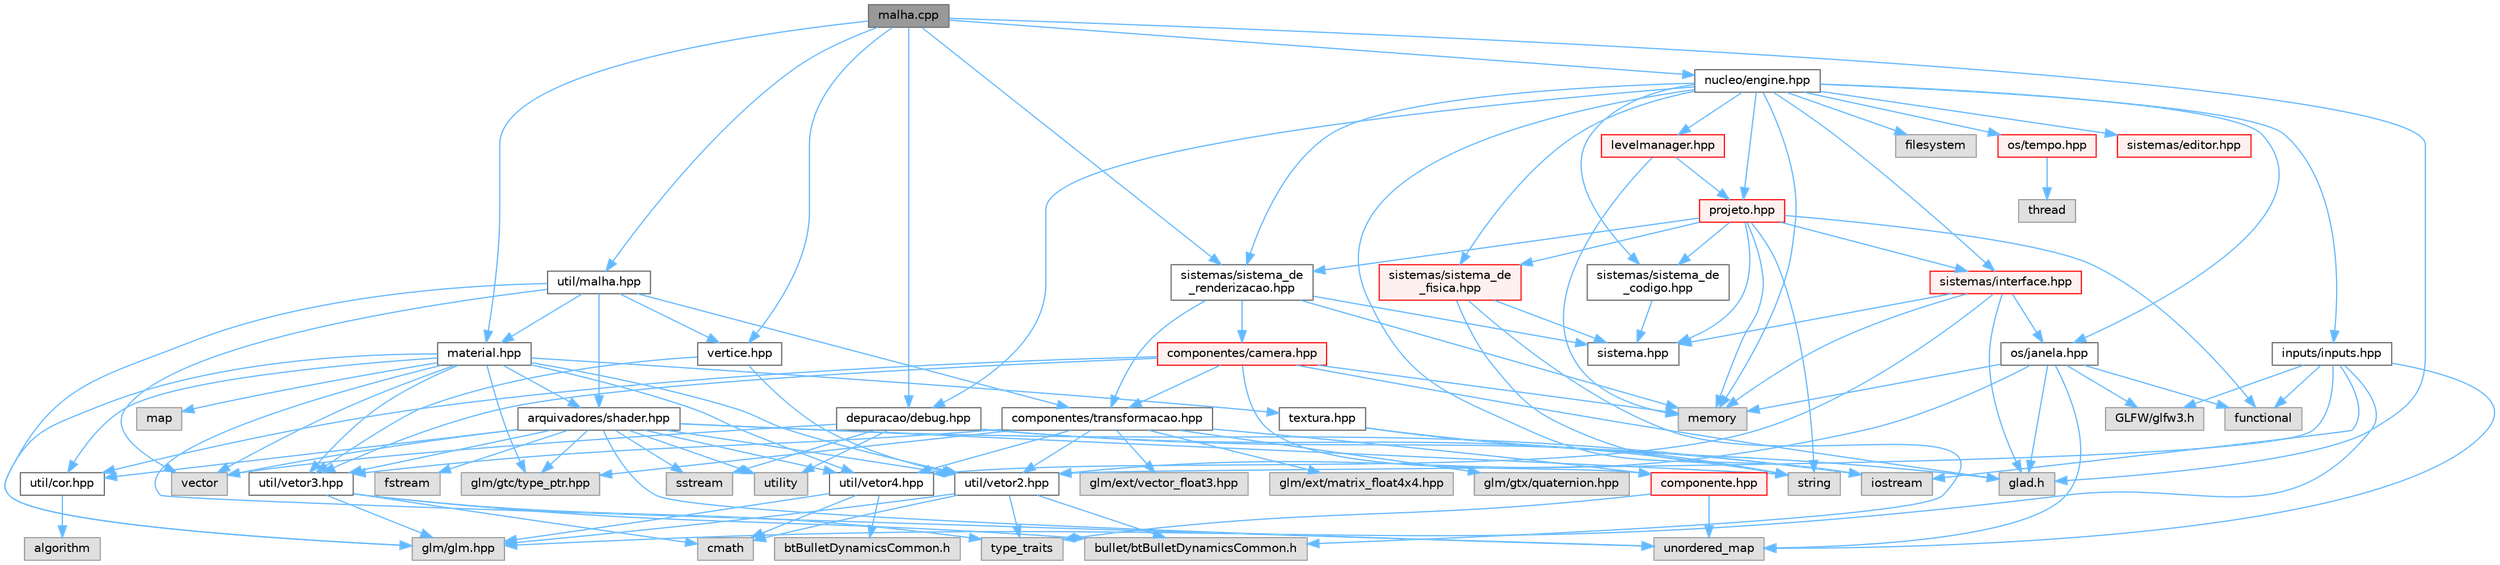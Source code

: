 digraph "malha.cpp"
{
 // LATEX_PDF_SIZE
  bgcolor="transparent";
  edge [fontname=Helvetica,fontsize=10,labelfontname=Helvetica,labelfontsize=10];
  node [fontname=Helvetica,fontsize=10,shape=box,height=0.2,width=0.4];
  Node1 [id="Node000001",label="malha.cpp",height=0.2,width=0.4,color="gray40", fillcolor="grey60", style="filled", fontcolor="black",tooltip=" "];
  Node1 -> Node2 [id="edge1_Node000001_Node000002",color="steelblue1",style="solid",tooltip=" "];
  Node2 [id="Node000002",label="glad.h",height=0.2,width=0.4,color="grey60", fillcolor="#E0E0E0", style="filled",tooltip=" "];
  Node1 -> Node3 [id="edge2_Node000001_Node000003",color="steelblue1",style="solid",tooltip=" "];
  Node3 [id="Node000003",label="util/malha.hpp",height=0.2,width=0.4,color="grey40", fillcolor="white", style="filled",URL="$malha_8hpp.html",tooltip=" "];
  Node3 -> Node4 [id="edge3_Node000003_Node000004",color="steelblue1",style="solid",tooltip=" "];
  Node4 [id="Node000004",label="vector",height=0.2,width=0.4,color="grey60", fillcolor="#E0E0E0", style="filled",tooltip=" "];
  Node3 -> Node5 [id="edge4_Node000003_Node000005",color="steelblue1",style="solid",tooltip=" "];
  Node5 [id="Node000005",label="glm/glm.hpp",height=0.2,width=0.4,color="grey60", fillcolor="#E0E0E0", style="filled",tooltip=" "];
  Node3 -> Node6 [id="edge5_Node000003_Node000006",color="steelblue1",style="solid",tooltip=" "];
  Node6 [id="Node000006",label="material.hpp",height=0.2,width=0.4,color="grey40", fillcolor="white", style="filled",URL="$material_8hpp.html",tooltip=" "];
  Node6 -> Node7 [id="edge6_Node000006_Node000007",color="steelblue1",style="solid",tooltip=" "];
  Node7 [id="Node000007",label="unordered_map",height=0.2,width=0.4,color="grey60", fillcolor="#E0E0E0", style="filled",tooltip=" "];
  Node6 -> Node4 [id="edge7_Node000006_Node000004",color="steelblue1",style="solid",tooltip=" "];
  Node6 -> Node8 [id="edge8_Node000006_Node000008",color="steelblue1",style="solid",tooltip=" "];
  Node8 [id="Node000008",label="map",height=0.2,width=0.4,color="grey60", fillcolor="#E0E0E0", style="filled",tooltip=" "];
  Node6 -> Node9 [id="edge9_Node000006_Node000009",color="steelblue1",style="solid",tooltip=" "];
  Node9 [id="Node000009",label="arquivadores/shader.hpp",height=0.2,width=0.4,color="grey40", fillcolor="white", style="filled",URL="$shader_8hpp.html",tooltip="Gerencia os shaders GLSL."];
  Node9 -> Node10 [id="edge10_Node000009_Node000010",color="steelblue1",style="solid",tooltip=" "];
  Node10 [id="Node000010",label="string",height=0.2,width=0.4,color="grey60", fillcolor="#E0E0E0", style="filled",tooltip=" "];
  Node9 -> Node11 [id="edge11_Node000009_Node000011",color="steelblue1",style="solid",tooltip=" "];
  Node11 [id="Node000011",label="fstream",height=0.2,width=0.4,color="grey60", fillcolor="#E0E0E0", style="filled",tooltip=" "];
  Node9 -> Node12 [id="edge12_Node000009_Node000012",color="steelblue1",style="solid",tooltip=" "];
  Node12 [id="Node000012",label="sstream",height=0.2,width=0.4,color="grey60", fillcolor="#E0E0E0", style="filled",tooltip=" "];
  Node9 -> Node13 [id="edge13_Node000009_Node000013",color="steelblue1",style="solid",tooltip=" "];
  Node13 [id="Node000013",label="iostream",height=0.2,width=0.4,color="grey60", fillcolor="#E0E0E0", style="filled",tooltip=" "];
  Node9 -> Node4 [id="edge14_Node000009_Node000004",color="steelblue1",style="solid",tooltip=" "];
  Node9 -> Node14 [id="edge15_Node000009_Node000014",color="steelblue1",style="solid",tooltip=" "];
  Node14 [id="Node000014",label="utility",height=0.2,width=0.4,color="grey60", fillcolor="#E0E0E0", style="filled",tooltip=" "];
  Node9 -> Node7 [id="edge16_Node000009_Node000007",color="steelblue1",style="solid",tooltip=" "];
  Node9 -> Node15 [id="edge17_Node000009_Node000015",color="steelblue1",style="solid",tooltip=" "];
  Node15 [id="Node000015",label="glm/gtc/type_ptr.hpp",height=0.2,width=0.4,color="grey60", fillcolor="#E0E0E0", style="filled",tooltip=" "];
  Node9 -> Node16 [id="edge18_Node000009_Node000016",color="steelblue1",style="solid",tooltip=" "];
  Node16 [id="Node000016",label="util/vetor4.hpp",height=0.2,width=0.4,color="grey40", fillcolor="white", style="filled",URL="$vetor4_8hpp.html",tooltip=" "];
  Node16 -> Node17 [id="edge19_Node000016_Node000017",color="steelblue1",style="solid",tooltip=" "];
  Node17 [id="Node000017",label="cmath",height=0.2,width=0.4,color="grey60", fillcolor="#E0E0E0", style="filled",tooltip=" "];
  Node16 -> Node5 [id="edge20_Node000016_Node000005",color="steelblue1",style="solid",tooltip=" "];
  Node16 -> Node18 [id="edge21_Node000016_Node000018",color="steelblue1",style="solid",tooltip=" "];
  Node18 [id="Node000018",label="btBulletDynamicsCommon.h",height=0.2,width=0.4,color="grey60", fillcolor="#E0E0E0", style="filled",tooltip=" "];
  Node9 -> Node19 [id="edge22_Node000009_Node000019",color="steelblue1",style="solid",tooltip=" "];
  Node19 [id="Node000019",label="util/vetor2.hpp",height=0.2,width=0.4,color="grey40", fillcolor="white", style="filled",URL="$vetor2_8hpp.html",tooltip=" "];
  Node19 -> Node17 [id="edge23_Node000019_Node000017",color="steelblue1",style="solid",tooltip=" "];
  Node19 -> Node20 [id="edge24_Node000019_Node000020",color="steelblue1",style="solid",tooltip=" "];
  Node20 [id="Node000020",label="type_traits",height=0.2,width=0.4,color="grey60", fillcolor="#E0E0E0", style="filled",tooltip=" "];
  Node19 -> Node21 [id="edge25_Node000019_Node000021",color="steelblue1",style="solid",tooltip=" "];
  Node21 [id="Node000021",label="bullet/btBulletDynamicsCommon.h",height=0.2,width=0.4,color="grey60", fillcolor="#E0E0E0", style="filled",tooltip=" "];
  Node19 -> Node5 [id="edge26_Node000019_Node000005",color="steelblue1",style="solid",tooltip=" "];
  Node9 -> Node22 [id="edge27_Node000009_Node000022",color="steelblue1",style="solid",tooltip=" "];
  Node22 [id="Node000022",label="util/vetor3.hpp",height=0.2,width=0.4,color="grey40", fillcolor="white", style="filled",URL="$vetor3_8hpp.html",tooltip=" "];
  Node22 -> Node17 [id="edge28_Node000022_Node000017",color="steelblue1",style="solid",tooltip=" "];
  Node22 -> Node20 [id="edge29_Node000022_Node000020",color="steelblue1",style="solid",tooltip=" "];
  Node22 -> Node21 [id="edge30_Node000022_Node000021",color="steelblue1",style="solid",tooltip=" "];
  Node22 -> Node5 [id="edge31_Node000022_Node000005",color="steelblue1",style="solid",tooltip=" "];
  Node9 -> Node23 [id="edge32_Node000009_Node000023",color="steelblue1",style="solid",tooltip=" "];
  Node23 [id="Node000023",label="util/cor.hpp",height=0.2,width=0.4,color="grey40", fillcolor="white", style="filled",URL="$cor_8hpp.html",tooltip=" "];
  Node23 -> Node24 [id="edge33_Node000023_Node000024",color="steelblue1",style="solid",tooltip=" "];
  Node24 [id="Node000024",label="algorithm",height=0.2,width=0.4,color="grey60", fillcolor="#E0E0E0", style="filled",tooltip=" "];
  Node6 -> Node25 [id="edge34_Node000006_Node000025",color="steelblue1",style="solid",tooltip=" "];
  Node25 [id="Node000025",label="textura.hpp",height=0.2,width=0.4,color="grey40", fillcolor="white", style="filled",URL="$textura_8hpp.html",tooltip=" "];
  Node25 -> Node10 [id="edge35_Node000025_Node000010",color="steelblue1",style="solid",tooltip=" "];
  Node25 -> Node2 [id="edge36_Node000025_Node000002",color="steelblue1",style="solid",tooltip=" "];
  Node6 -> Node19 [id="edge37_Node000006_Node000019",color="steelblue1",style="solid",tooltip=" "];
  Node6 -> Node22 [id="edge38_Node000006_Node000022",color="steelblue1",style="solid",tooltip=" "];
  Node6 -> Node16 [id="edge39_Node000006_Node000016",color="steelblue1",style="solid",tooltip=" "];
  Node6 -> Node5 [id="edge40_Node000006_Node000005",color="steelblue1",style="solid",tooltip=" "];
  Node6 -> Node15 [id="edge41_Node000006_Node000015",color="steelblue1",style="solid",tooltip=" "];
  Node6 -> Node23 [id="edge42_Node000006_Node000023",color="steelblue1",style="solid",tooltip=" "];
  Node3 -> Node26 [id="edge43_Node000003_Node000026",color="steelblue1",style="solid",tooltip=" "];
  Node26 [id="Node000026",label="vertice.hpp",height=0.2,width=0.4,color="grey40", fillcolor="white", style="filled",URL="$vertice_8hpp.html",tooltip=" "];
  Node26 -> Node19 [id="edge44_Node000026_Node000019",color="steelblue1",style="solid",tooltip=" "];
  Node26 -> Node22 [id="edge45_Node000026_Node000022",color="steelblue1",style="solid",tooltip=" "];
  Node3 -> Node27 [id="edge46_Node000003_Node000027",color="steelblue1",style="solid",tooltip=" "];
  Node27 [id="Node000027",label="componentes/transformacao.hpp",height=0.2,width=0.4,color="grey40", fillcolor="white", style="filled",URL="$transformacao_8hpp.html",tooltip="Calcula a mtriz de modelo para um objeto 3d qualquer."];
  Node27 -> Node28 [id="edge47_Node000027_Node000028",color="steelblue1",style="solid",tooltip=" "];
  Node28 [id="Node000028",label="componente.hpp",height=0.2,width=0.4,color="red", fillcolor="#FFF0F0", style="filled",URL="$componente_8hpp.html",tooltip="Estrutura base para componetes."];
  Node28 -> Node7 [id="edge48_Node000028_Node000007",color="steelblue1",style="solid",tooltip=" "];
  Node28 -> Node20 [id="edge49_Node000028_Node000020",color="steelblue1",style="solid",tooltip=" "];
  Node27 -> Node19 [id="edge50_Node000027_Node000019",color="steelblue1",style="solid",tooltip=" "];
  Node27 -> Node22 [id="edge51_Node000027_Node000022",color="steelblue1",style="solid",tooltip=" "];
  Node27 -> Node16 [id="edge52_Node000027_Node000016",color="steelblue1",style="solid",tooltip=" "];
  Node27 -> Node33 [id="edge53_Node000027_Node000033",color="steelblue1",style="solid",tooltip=" "];
  Node33 [id="Node000033",label="glm/ext/vector_float3.hpp",height=0.2,width=0.4,color="grey60", fillcolor="#E0E0E0", style="filled",tooltip=" "];
  Node27 -> Node34 [id="edge54_Node000027_Node000034",color="steelblue1",style="solid",tooltip=" "];
  Node34 [id="Node000034",label="glm/ext/matrix_float4x4.hpp",height=0.2,width=0.4,color="grey60", fillcolor="#E0E0E0", style="filled",tooltip=" "];
  Node27 -> Node15 [id="edge55_Node000027_Node000015",color="steelblue1",style="solid",tooltip=" "];
  Node27 -> Node35 [id="edge56_Node000027_Node000035",color="steelblue1",style="solid",tooltip=" "];
  Node35 [id="Node000035",label="glm/gtx/quaternion.hpp",height=0.2,width=0.4,color="grey60", fillcolor="#E0E0E0", style="filled",tooltip=" "];
  Node3 -> Node9 [id="edge57_Node000003_Node000009",color="steelblue1",style="solid",tooltip=" "];
  Node1 -> Node6 [id="edge58_Node000001_Node000006",color="steelblue1",style="solid",tooltip=" "];
  Node1 -> Node36 [id="edge59_Node000001_Node000036",color="steelblue1",style="solid",tooltip=" "];
  Node36 [id="Node000036",label="nucleo/engine.hpp",height=0.2,width=0.4,color="grey40", fillcolor="white", style="filled",URL="$engine_8hpp.html",tooltip=" "];
  Node36 -> Node10 [id="edge60_Node000036_Node000010",color="steelblue1",style="solid",tooltip=" "];
  Node36 -> Node37 [id="edge61_Node000036_Node000037",color="steelblue1",style="solid",tooltip=" "];
  Node37 [id="Node000037",label="memory",height=0.2,width=0.4,color="grey60", fillcolor="#E0E0E0", style="filled",tooltip=" "];
  Node36 -> Node38 [id="edge62_Node000036_Node000038",color="steelblue1",style="solid",tooltip=" "];
  Node38 [id="Node000038",label="filesystem",height=0.2,width=0.4,color="grey60", fillcolor="#E0E0E0", style="filled",tooltip=" "];
  Node36 -> Node39 [id="edge63_Node000036_Node000039",color="steelblue1",style="solid",tooltip=" "];
  Node39 [id="Node000039",label="depuracao/debug.hpp",height=0.2,width=0.4,color="grey40", fillcolor="white", style="filled",URL="$debug_8hpp.html",tooltip=" "];
  Node39 -> Node4 [id="edge64_Node000039_Node000004",color="steelblue1",style="solid",tooltip=" "];
  Node39 -> Node14 [id="edge65_Node000039_Node000014",color="steelblue1",style="solid",tooltip=" "];
  Node39 -> Node10 [id="edge66_Node000039_Node000010",color="steelblue1",style="solid",tooltip=" "];
  Node39 -> Node13 [id="edge67_Node000039_Node000013",color="steelblue1",style="solid",tooltip=" "];
  Node39 -> Node12 [id="edge68_Node000039_Node000012",color="steelblue1",style="solid",tooltip=" "];
  Node36 -> Node40 [id="edge69_Node000036_Node000040",color="steelblue1",style="solid",tooltip=" "];
  Node40 [id="Node000040",label="os/janela.hpp",height=0.2,width=0.4,color="grey40", fillcolor="white", style="filled",URL="$janela_8hpp_source.html",tooltip=" "];
  Node40 -> Node41 [id="edge70_Node000040_Node000041",color="steelblue1",style="solid",tooltip=" "];
  Node41 [id="Node000041",label="functional",height=0.2,width=0.4,color="grey60", fillcolor="#E0E0E0", style="filled",tooltip=" "];
  Node40 -> Node37 [id="edge71_Node000040_Node000037",color="steelblue1",style="solid",tooltip=" "];
  Node40 -> Node7 [id="edge72_Node000040_Node000007",color="steelblue1",style="solid",tooltip=" "];
  Node40 -> Node2 [id="edge73_Node000040_Node000002",color="steelblue1",style="solid",tooltip=" "];
  Node40 -> Node42 [id="edge74_Node000040_Node000042",color="steelblue1",style="solid",tooltip=" "];
  Node42 [id="Node000042",label="GLFW/glfw3.h",height=0.2,width=0.4,color="grey60", fillcolor="#E0E0E0", style="filled",tooltip=" "];
  Node40 -> Node19 [id="edge75_Node000040_Node000019",color="steelblue1",style="solid",tooltip=" "];
  Node36 -> Node43 [id="edge76_Node000036_Node000043",color="steelblue1",style="solid",tooltip=" "];
  Node43 [id="Node000043",label="os/tempo.hpp",height=0.2,width=0.4,color="red", fillcolor="#FFF0F0", style="filled",URL="$tempo_8hpp.html",tooltip="Inicia e gerencia o tempo."];
  Node43 -> Node44 [id="edge77_Node000043_Node000044",color="steelblue1",style="solid",tooltip=" "];
  Node44 [id="Node000044",label="thread",height=0.2,width=0.4,color="grey60", fillcolor="#E0E0E0", style="filled",tooltip=" "];
  Node36 -> Node46 [id="edge78_Node000036_Node000046",color="steelblue1",style="solid",tooltip=" "];
  Node46 [id="Node000046",label="inputs/inputs.hpp",height=0.2,width=0.4,color="grey40", fillcolor="white", style="filled",URL="$inputs_8hpp.html",tooltip=" "];
  Node46 -> Node42 [id="edge79_Node000046_Node000042",color="steelblue1",style="solid",tooltip=" "];
  Node46 -> Node13 [id="edge80_Node000046_Node000013",color="steelblue1",style="solid",tooltip=" "];
  Node46 -> Node7 [id="edge81_Node000046_Node000007",color="steelblue1",style="solid",tooltip=" "];
  Node46 -> Node41 [id="edge82_Node000046_Node000041",color="steelblue1",style="solid",tooltip=" "];
  Node46 -> Node5 [id="edge83_Node000046_Node000005",color="steelblue1",style="solid",tooltip=" "];
  Node46 -> Node19 [id="edge84_Node000046_Node000019",color="steelblue1",style="solid",tooltip=" "];
  Node36 -> Node47 [id="edge85_Node000036_Node000047",color="steelblue1",style="solid",tooltip=" "];
  Node47 [id="Node000047",label="sistemas/sistema_de\l_renderizacao.hpp",height=0.2,width=0.4,color="grey40", fillcolor="white", style="filled",URL="$sistema__de__renderizacao_8hpp.html",tooltip=" "];
  Node47 -> Node48 [id="edge86_Node000047_Node000048",color="steelblue1",style="solid",tooltip=" "];
  Node48 [id="Node000048",label="sistema.hpp",height=0.2,width=0.4,color="grey40", fillcolor="white", style="filled",URL="$sistemas_2sistema_8hpp.html",tooltip=" "];
  Node47 -> Node49 [id="edge87_Node000047_Node000049",color="steelblue1",style="solid",tooltip=" "];
  Node49 [id="Node000049",label="componentes/camera.hpp",height=0.2,width=0.4,color="red", fillcolor="#FFF0F0", style="filled",URL="$camera_8hpp_source.html",tooltip=" "];
  Node49 -> Node37 [id="edge88_Node000049_Node000037",color="steelblue1",style="solid",tooltip=" "];
  Node49 -> Node2 [id="edge89_Node000049_Node000002",color="steelblue1",style="solid",tooltip=" "];
  Node49 -> Node28 [id="edge90_Node000049_Node000028",color="steelblue1",style="solid",tooltip=" "];
  Node49 -> Node27 [id="edge91_Node000049_Node000027",color="steelblue1",style="solid",tooltip=" "];
  Node49 -> Node22 [id="edge92_Node000049_Node000022",color="steelblue1",style="solid",tooltip=" "];
  Node49 -> Node23 [id="edge93_Node000049_Node000023",color="steelblue1",style="solid",tooltip=" "];
  Node47 -> Node27 [id="edge94_Node000047_Node000027",color="steelblue1",style="solid",tooltip=" "];
  Node47 -> Node37 [id="edge95_Node000047_Node000037",color="steelblue1",style="solid",tooltip=" "];
  Node36 -> Node58 [id="edge96_Node000036_Node000058",color="steelblue1",style="solid",tooltip=" "];
  Node58 [id="Node000058",label="sistemas/interface.hpp",height=0.2,width=0.4,color="red", fillcolor="#FFF0F0", style="filled",URL="$interface_8hpp_source.html",tooltip=" "];
  Node58 -> Node2 [id="edge97_Node000058_Node000002",color="steelblue1",style="solid",tooltip=" "];
  Node58 -> Node37 [id="edge98_Node000058_Node000037",color="steelblue1",style="solid",tooltip=" "];
  Node58 -> Node48 [id="edge99_Node000058_Node000048",color="steelblue1",style="solid",tooltip=" "];
  Node58 -> Node16 [id="edge100_Node000058_Node000016",color="steelblue1",style="solid",tooltip=" "];
  Node58 -> Node40 [id="edge101_Node000058_Node000040",color="steelblue1",style="solid",tooltip=" "];
  Node36 -> Node69 [id="edge102_Node000036_Node000069",color="steelblue1",style="solid",tooltip=" "];
  Node69 [id="Node000069",label="sistemas/sistema_de\l_codigo.hpp",height=0.2,width=0.4,color="grey40", fillcolor="white", style="filled",URL="$sistema__de__codigo_8hpp.html",tooltip=" "];
  Node69 -> Node48 [id="edge103_Node000069_Node000048",color="steelblue1",style="solid",tooltip=" "];
  Node36 -> Node70 [id="edge104_Node000036_Node000070",color="steelblue1",style="solid",tooltip=" "];
  Node70 [id="Node000070",label="sistemas/sistema_de\l_fisica.hpp",height=0.2,width=0.4,color="red", fillcolor="#FFF0F0", style="filled",URL="$sistema__de__fisica_8hpp.html",tooltip=" "];
  Node70 -> Node48 [id="edge105_Node000070_Node000048",color="steelblue1",style="solid",tooltip=" "];
  Node70 -> Node13 [id="edge106_Node000070_Node000013",color="steelblue1",style="solid",tooltip=" "];
  Node70 -> Node21 [id="edge107_Node000070_Node000021",color="steelblue1",style="solid",tooltip=" "];
  Node36 -> Node71 [id="edge108_Node000036_Node000071",color="steelblue1",style="solid",tooltip=" "];
  Node71 [id="Node000071",label="levelmanager.hpp",height=0.2,width=0.4,color="red", fillcolor="#FFF0F0", style="filled",URL="$levelmanager_8hpp.html",tooltip="Gerencia as fases."];
  Node71 -> Node77 [id="edge109_Node000071_Node000077",color="steelblue1",style="solid",tooltip=" "];
  Node77 [id="Node000077",label="projeto.hpp",height=0.2,width=0.4,color="red", fillcolor="#FFF0F0", style="filled",URL="$projeto_8hpp.html",tooltip="Classe projeto."];
  Node77 -> Node10 [id="edge110_Node000077_Node000010",color="steelblue1",style="solid",tooltip=" "];
  Node77 -> Node41 [id="edge111_Node000077_Node000041",color="steelblue1",style="solid",tooltip=" "];
  Node77 -> Node37 [id="edge112_Node000077_Node000037",color="steelblue1",style="solid",tooltip=" "];
  Node77 -> Node48 [id="edge113_Node000077_Node000048",color="steelblue1",style="solid",tooltip=" "];
  Node77 -> Node70 [id="edge114_Node000077_Node000070",color="steelblue1",style="solid",tooltip=" "];
  Node77 -> Node47 [id="edge115_Node000077_Node000047",color="steelblue1",style="solid",tooltip=" "];
  Node77 -> Node69 [id="edge116_Node000077_Node000069",color="steelblue1",style="solid",tooltip=" "];
  Node77 -> Node58 [id="edge117_Node000077_Node000058",color="steelblue1",style="solid",tooltip=" "];
  Node71 -> Node37 [id="edge118_Node000071_Node000037",color="steelblue1",style="solid",tooltip=" "];
  Node36 -> Node77 [id="edge119_Node000036_Node000077",color="steelblue1",style="solid",tooltip=" "];
  Node36 -> Node80 [id="edge120_Node000036_Node000080",color="steelblue1",style="solid",tooltip=" "];
  Node80 [id="Node000080",label="sistemas/editor.hpp",height=0.2,width=0.4,color="red", fillcolor="#FFF0F0", style="filled",URL="$editor_8hpp.html",tooltip=" "];
  Node1 -> Node39 [id="edge121_Node000001_Node000039",color="steelblue1",style="solid",tooltip=" "];
  Node1 -> Node26 [id="edge122_Node000001_Node000026",color="steelblue1",style="solid",tooltip=" "];
  Node1 -> Node47 [id="edge123_Node000001_Node000047",color="steelblue1",style="solid",tooltip=" "];
}
